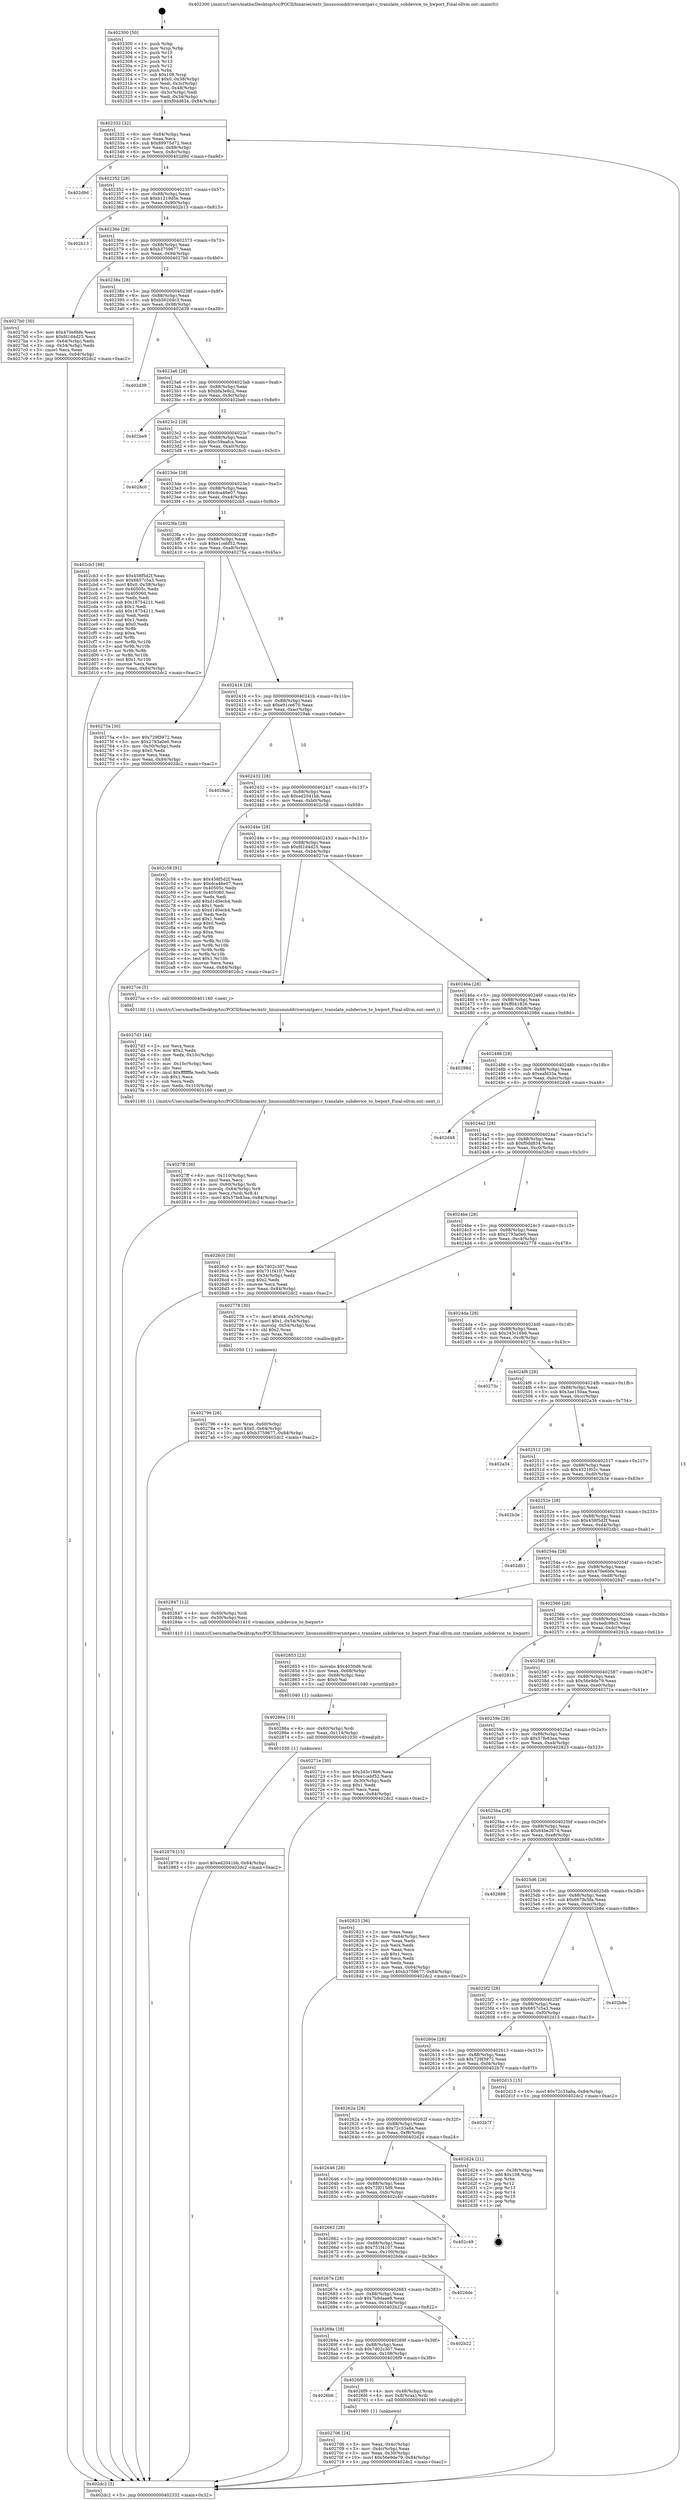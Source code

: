 digraph "0x402300" {
  label = "0x402300 (/mnt/c/Users/mathe/Desktop/tcc/POCII/binaries/extr_linuxsounddriversmtpav.c_translate_subdevice_to_hwport_Final-ollvm.out::main(0))"
  labelloc = "t"
  node[shape=record]

  Entry [label="",width=0.3,height=0.3,shape=circle,fillcolor=black,style=filled]
  "0x402332" [label="{
     0x402332 [32]\l
     | [instrs]\l
     &nbsp;&nbsp;0x402332 \<+6\>: mov -0x84(%rbp),%eax\l
     &nbsp;&nbsp;0x402338 \<+2\>: mov %eax,%ecx\l
     &nbsp;&nbsp;0x40233a \<+6\>: sub $0x89975d72,%ecx\l
     &nbsp;&nbsp;0x402340 \<+6\>: mov %eax,-0x88(%rbp)\l
     &nbsp;&nbsp;0x402346 \<+6\>: mov %ecx,-0x8c(%rbp)\l
     &nbsp;&nbsp;0x40234c \<+6\>: je 0000000000402d9d \<main+0xa9d\>\l
  }"]
  "0x402d9d" [label="{
     0x402d9d\l
  }", style=dashed]
  "0x402352" [label="{
     0x402352 [28]\l
     | [instrs]\l
     &nbsp;&nbsp;0x402352 \<+5\>: jmp 0000000000402357 \<main+0x57\>\l
     &nbsp;&nbsp;0x402357 \<+6\>: mov -0x88(%rbp),%eax\l
     &nbsp;&nbsp;0x40235d \<+5\>: sub $0xb1219d5e,%eax\l
     &nbsp;&nbsp;0x402362 \<+6\>: mov %eax,-0x90(%rbp)\l
     &nbsp;&nbsp;0x402368 \<+6\>: je 0000000000402b13 \<main+0x813\>\l
  }"]
  Exit [label="",width=0.3,height=0.3,shape=circle,fillcolor=black,style=filled,peripheries=2]
  "0x402b13" [label="{
     0x402b13\l
  }", style=dashed]
  "0x40236e" [label="{
     0x40236e [28]\l
     | [instrs]\l
     &nbsp;&nbsp;0x40236e \<+5\>: jmp 0000000000402373 \<main+0x73\>\l
     &nbsp;&nbsp;0x402373 \<+6\>: mov -0x88(%rbp),%eax\l
     &nbsp;&nbsp;0x402379 \<+5\>: sub $0xb3759677,%eax\l
     &nbsp;&nbsp;0x40237e \<+6\>: mov %eax,-0x94(%rbp)\l
     &nbsp;&nbsp;0x402384 \<+6\>: je 00000000004027b0 \<main+0x4b0\>\l
  }"]
  "0x402879" [label="{
     0x402879 [15]\l
     | [instrs]\l
     &nbsp;&nbsp;0x402879 \<+10\>: movl $0xed2041bb,-0x84(%rbp)\l
     &nbsp;&nbsp;0x402883 \<+5\>: jmp 0000000000402dc2 \<main+0xac2\>\l
  }"]
  "0x4027b0" [label="{
     0x4027b0 [30]\l
     | [instrs]\l
     &nbsp;&nbsp;0x4027b0 \<+5\>: mov $0x470e6bfe,%eax\l
     &nbsp;&nbsp;0x4027b5 \<+5\>: mov $0xfd1d4d25,%ecx\l
     &nbsp;&nbsp;0x4027ba \<+3\>: mov -0x64(%rbp),%edx\l
     &nbsp;&nbsp;0x4027bd \<+3\>: cmp -0x54(%rbp),%edx\l
     &nbsp;&nbsp;0x4027c0 \<+3\>: cmovl %ecx,%eax\l
     &nbsp;&nbsp;0x4027c3 \<+6\>: mov %eax,-0x84(%rbp)\l
     &nbsp;&nbsp;0x4027c9 \<+5\>: jmp 0000000000402dc2 \<main+0xac2\>\l
  }"]
  "0x40238a" [label="{
     0x40238a [28]\l
     | [instrs]\l
     &nbsp;&nbsp;0x40238a \<+5\>: jmp 000000000040238f \<main+0x8f\>\l
     &nbsp;&nbsp;0x40238f \<+6\>: mov -0x88(%rbp),%eax\l
     &nbsp;&nbsp;0x402395 \<+5\>: sub $0xb56204c3,%eax\l
     &nbsp;&nbsp;0x40239a \<+6\>: mov %eax,-0x98(%rbp)\l
     &nbsp;&nbsp;0x4023a0 \<+6\>: je 0000000000402d39 \<main+0xa39\>\l
  }"]
  "0x40286a" [label="{
     0x40286a [15]\l
     | [instrs]\l
     &nbsp;&nbsp;0x40286a \<+4\>: mov -0x60(%rbp),%rdi\l
     &nbsp;&nbsp;0x40286e \<+6\>: mov %eax,-0x114(%rbp)\l
     &nbsp;&nbsp;0x402874 \<+5\>: call 0000000000401030 \<free@plt\>\l
     | [calls]\l
     &nbsp;&nbsp;0x401030 \{1\} (unknown)\l
  }"]
  "0x402d39" [label="{
     0x402d39\l
  }", style=dashed]
  "0x4023a6" [label="{
     0x4023a6 [28]\l
     | [instrs]\l
     &nbsp;&nbsp;0x4023a6 \<+5\>: jmp 00000000004023ab \<main+0xab\>\l
     &nbsp;&nbsp;0x4023ab \<+6\>: mov -0x88(%rbp),%eax\l
     &nbsp;&nbsp;0x4023b1 \<+5\>: sub $0xbfa3e8c2,%eax\l
     &nbsp;&nbsp;0x4023b6 \<+6\>: mov %eax,-0x9c(%rbp)\l
     &nbsp;&nbsp;0x4023bc \<+6\>: je 0000000000402be9 \<main+0x8e9\>\l
  }"]
  "0x402853" [label="{
     0x402853 [23]\l
     | [instrs]\l
     &nbsp;&nbsp;0x402853 \<+10\>: movabs $0x4030d6,%rdi\l
     &nbsp;&nbsp;0x40285d \<+3\>: mov %eax,-0x68(%rbp)\l
     &nbsp;&nbsp;0x402860 \<+3\>: mov -0x68(%rbp),%esi\l
     &nbsp;&nbsp;0x402863 \<+2\>: mov $0x0,%al\l
     &nbsp;&nbsp;0x402865 \<+5\>: call 0000000000401040 \<printf@plt\>\l
     | [calls]\l
     &nbsp;&nbsp;0x401040 \{1\} (unknown)\l
  }"]
  "0x402be9" [label="{
     0x402be9\l
  }", style=dashed]
  "0x4023c2" [label="{
     0x4023c2 [28]\l
     | [instrs]\l
     &nbsp;&nbsp;0x4023c2 \<+5\>: jmp 00000000004023c7 \<main+0xc7\>\l
     &nbsp;&nbsp;0x4023c7 \<+6\>: mov -0x88(%rbp),%eax\l
     &nbsp;&nbsp;0x4023cd \<+5\>: sub $0xc59aafca,%eax\l
     &nbsp;&nbsp;0x4023d2 \<+6\>: mov %eax,-0xa0(%rbp)\l
     &nbsp;&nbsp;0x4023d8 \<+6\>: je 00000000004028c0 \<main+0x5c0\>\l
  }"]
  "0x4027ff" [label="{
     0x4027ff [36]\l
     | [instrs]\l
     &nbsp;&nbsp;0x4027ff \<+6\>: mov -0x110(%rbp),%ecx\l
     &nbsp;&nbsp;0x402805 \<+3\>: imul %eax,%ecx\l
     &nbsp;&nbsp;0x402808 \<+4\>: mov -0x60(%rbp),%rdi\l
     &nbsp;&nbsp;0x40280c \<+4\>: movslq -0x64(%rbp),%r8\l
     &nbsp;&nbsp;0x402810 \<+4\>: mov %ecx,(%rdi,%r8,4)\l
     &nbsp;&nbsp;0x402814 \<+10\>: movl $0x57fe83ea,-0x84(%rbp)\l
     &nbsp;&nbsp;0x40281e \<+5\>: jmp 0000000000402dc2 \<main+0xac2\>\l
  }"]
  "0x4028c0" [label="{
     0x4028c0\l
  }", style=dashed]
  "0x4023de" [label="{
     0x4023de [28]\l
     | [instrs]\l
     &nbsp;&nbsp;0x4023de \<+5\>: jmp 00000000004023e3 \<main+0xe3\>\l
     &nbsp;&nbsp;0x4023e3 \<+6\>: mov -0x88(%rbp),%eax\l
     &nbsp;&nbsp;0x4023e9 \<+5\>: sub $0xdca46e07,%eax\l
     &nbsp;&nbsp;0x4023ee \<+6\>: mov %eax,-0xa4(%rbp)\l
     &nbsp;&nbsp;0x4023f4 \<+6\>: je 0000000000402cb3 \<main+0x9b3\>\l
  }"]
  "0x4027d3" [label="{
     0x4027d3 [44]\l
     | [instrs]\l
     &nbsp;&nbsp;0x4027d3 \<+2\>: xor %ecx,%ecx\l
     &nbsp;&nbsp;0x4027d5 \<+5\>: mov $0x2,%edx\l
     &nbsp;&nbsp;0x4027da \<+6\>: mov %edx,-0x10c(%rbp)\l
     &nbsp;&nbsp;0x4027e0 \<+1\>: cltd\l
     &nbsp;&nbsp;0x4027e1 \<+6\>: mov -0x10c(%rbp),%esi\l
     &nbsp;&nbsp;0x4027e7 \<+2\>: idiv %esi\l
     &nbsp;&nbsp;0x4027e9 \<+6\>: imul $0xfffffffe,%edx,%edx\l
     &nbsp;&nbsp;0x4027ef \<+3\>: sub $0x1,%ecx\l
     &nbsp;&nbsp;0x4027f2 \<+2\>: sub %ecx,%edx\l
     &nbsp;&nbsp;0x4027f4 \<+6\>: mov %edx,-0x110(%rbp)\l
     &nbsp;&nbsp;0x4027fa \<+5\>: call 0000000000401160 \<next_i\>\l
     | [calls]\l
     &nbsp;&nbsp;0x401160 \{1\} (/mnt/c/Users/mathe/Desktop/tcc/POCII/binaries/extr_linuxsounddriversmtpav.c_translate_subdevice_to_hwport_Final-ollvm.out::next_i)\l
  }"]
  "0x402cb3" [label="{
     0x402cb3 [98]\l
     | [instrs]\l
     &nbsp;&nbsp;0x402cb3 \<+5\>: mov $0x458f5d2f,%eax\l
     &nbsp;&nbsp;0x402cb8 \<+5\>: mov $0x6857c5a3,%ecx\l
     &nbsp;&nbsp;0x402cbd \<+7\>: movl $0x0,-0x38(%rbp)\l
     &nbsp;&nbsp;0x402cc4 \<+7\>: mov 0x40505c,%edx\l
     &nbsp;&nbsp;0x402ccb \<+7\>: mov 0x405060,%esi\l
     &nbsp;&nbsp;0x402cd2 \<+2\>: mov %edx,%edi\l
     &nbsp;&nbsp;0x402cd4 \<+6\>: sub $0x18754211,%edi\l
     &nbsp;&nbsp;0x402cda \<+3\>: sub $0x1,%edi\l
     &nbsp;&nbsp;0x402cdd \<+6\>: add $0x18754211,%edi\l
     &nbsp;&nbsp;0x402ce3 \<+3\>: imul %edi,%edx\l
     &nbsp;&nbsp;0x402ce6 \<+3\>: and $0x1,%edx\l
     &nbsp;&nbsp;0x402ce9 \<+3\>: cmp $0x0,%edx\l
     &nbsp;&nbsp;0x402cec \<+4\>: sete %r8b\l
     &nbsp;&nbsp;0x402cf0 \<+3\>: cmp $0xa,%esi\l
     &nbsp;&nbsp;0x402cf3 \<+4\>: setl %r9b\l
     &nbsp;&nbsp;0x402cf7 \<+3\>: mov %r8b,%r10b\l
     &nbsp;&nbsp;0x402cfa \<+3\>: and %r9b,%r10b\l
     &nbsp;&nbsp;0x402cfd \<+3\>: xor %r9b,%r8b\l
     &nbsp;&nbsp;0x402d00 \<+3\>: or %r8b,%r10b\l
     &nbsp;&nbsp;0x402d03 \<+4\>: test $0x1,%r10b\l
     &nbsp;&nbsp;0x402d07 \<+3\>: cmovne %ecx,%eax\l
     &nbsp;&nbsp;0x402d0a \<+6\>: mov %eax,-0x84(%rbp)\l
     &nbsp;&nbsp;0x402d10 \<+5\>: jmp 0000000000402dc2 \<main+0xac2\>\l
  }"]
  "0x4023fa" [label="{
     0x4023fa [28]\l
     | [instrs]\l
     &nbsp;&nbsp;0x4023fa \<+5\>: jmp 00000000004023ff \<main+0xff\>\l
     &nbsp;&nbsp;0x4023ff \<+6\>: mov -0x88(%rbp),%eax\l
     &nbsp;&nbsp;0x402405 \<+5\>: sub $0xe1cebf52,%eax\l
     &nbsp;&nbsp;0x40240a \<+6\>: mov %eax,-0xa8(%rbp)\l
     &nbsp;&nbsp;0x402410 \<+6\>: je 000000000040275a \<main+0x45a\>\l
  }"]
  "0x402796" [label="{
     0x402796 [26]\l
     | [instrs]\l
     &nbsp;&nbsp;0x402796 \<+4\>: mov %rax,-0x60(%rbp)\l
     &nbsp;&nbsp;0x40279a \<+7\>: movl $0x0,-0x64(%rbp)\l
     &nbsp;&nbsp;0x4027a1 \<+10\>: movl $0xb3759677,-0x84(%rbp)\l
     &nbsp;&nbsp;0x4027ab \<+5\>: jmp 0000000000402dc2 \<main+0xac2\>\l
  }"]
  "0x40275a" [label="{
     0x40275a [30]\l
     | [instrs]\l
     &nbsp;&nbsp;0x40275a \<+5\>: mov $0x729f3972,%eax\l
     &nbsp;&nbsp;0x40275f \<+5\>: mov $0x2793a0e0,%ecx\l
     &nbsp;&nbsp;0x402764 \<+3\>: mov -0x30(%rbp),%edx\l
     &nbsp;&nbsp;0x402767 \<+3\>: cmp $0x0,%edx\l
     &nbsp;&nbsp;0x40276a \<+3\>: cmove %ecx,%eax\l
     &nbsp;&nbsp;0x40276d \<+6\>: mov %eax,-0x84(%rbp)\l
     &nbsp;&nbsp;0x402773 \<+5\>: jmp 0000000000402dc2 \<main+0xac2\>\l
  }"]
  "0x402416" [label="{
     0x402416 [28]\l
     | [instrs]\l
     &nbsp;&nbsp;0x402416 \<+5\>: jmp 000000000040241b \<main+0x11b\>\l
     &nbsp;&nbsp;0x40241b \<+6\>: mov -0x88(%rbp),%eax\l
     &nbsp;&nbsp;0x402421 \<+5\>: sub $0xe91ce670,%eax\l
     &nbsp;&nbsp;0x402426 \<+6\>: mov %eax,-0xac(%rbp)\l
     &nbsp;&nbsp;0x40242c \<+6\>: je 00000000004029ab \<main+0x6ab\>\l
  }"]
  "0x402706" [label="{
     0x402706 [24]\l
     | [instrs]\l
     &nbsp;&nbsp;0x402706 \<+3\>: mov %eax,-0x4c(%rbp)\l
     &nbsp;&nbsp;0x402709 \<+3\>: mov -0x4c(%rbp),%eax\l
     &nbsp;&nbsp;0x40270c \<+3\>: mov %eax,-0x30(%rbp)\l
     &nbsp;&nbsp;0x40270f \<+10\>: movl $0x56e9de79,-0x84(%rbp)\l
     &nbsp;&nbsp;0x402719 \<+5\>: jmp 0000000000402dc2 \<main+0xac2\>\l
  }"]
  "0x4029ab" [label="{
     0x4029ab\l
  }", style=dashed]
  "0x402432" [label="{
     0x402432 [28]\l
     | [instrs]\l
     &nbsp;&nbsp;0x402432 \<+5\>: jmp 0000000000402437 \<main+0x137\>\l
     &nbsp;&nbsp;0x402437 \<+6\>: mov -0x88(%rbp),%eax\l
     &nbsp;&nbsp;0x40243d \<+5\>: sub $0xed2041bb,%eax\l
     &nbsp;&nbsp;0x402442 \<+6\>: mov %eax,-0xb0(%rbp)\l
     &nbsp;&nbsp;0x402448 \<+6\>: je 0000000000402c58 \<main+0x958\>\l
  }"]
  "0x4026b6" [label="{
     0x4026b6\l
  }", style=dashed]
  "0x402c58" [label="{
     0x402c58 [91]\l
     | [instrs]\l
     &nbsp;&nbsp;0x402c58 \<+5\>: mov $0x458f5d2f,%eax\l
     &nbsp;&nbsp;0x402c5d \<+5\>: mov $0xdca46e07,%ecx\l
     &nbsp;&nbsp;0x402c62 \<+7\>: mov 0x40505c,%edx\l
     &nbsp;&nbsp;0x402c69 \<+7\>: mov 0x405060,%esi\l
     &nbsp;&nbsp;0x402c70 \<+2\>: mov %edx,%edi\l
     &nbsp;&nbsp;0x402c72 \<+6\>: add $0xd1d0ecb4,%edi\l
     &nbsp;&nbsp;0x402c78 \<+3\>: sub $0x1,%edi\l
     &nbsp;&nbsp;0x402c7b \<+6\>: sub $0xd1d0ecb4,%edi\l
     &nbsp;&nbsp;0x402c81 \<+3\>: imul %edi,%edx\l
     &nbsp;&nbsp;0x402c84 \<+3\>: and $0x1,%edx\l
     &nbsp;&nbsp;0x402c87 \<+3\>: cmp $0x0,%edx\l
     &nbsp;&nbsp;0x402c8a \<+4\>: sete %r8b\l
     &nbsp;&nbsp;0x402c8e \<+3\>: cmp $0xa,%esi\l
     &nbsp;&nbsp;0x402c91 \<+4\>: setl %r9b\l
     &nbsp;&nbsp;0x402c95 \<+3\>: mov %r8b,%r10b\l
     &nbsp;&nbsp;0x402c98 \<+3\>: and %r9b,%r10b\l
     &nbsp;&nbsp;0x402c9b \<+3\>: xor %r9b,%r8b\l
     &nbsp;&nbsp;0x402c9e \<+3\>: or %r8b,%r10b\l
     &nbsp;&nbsp;0x402ca1 \<+4\>: test $0x1,%r10b\l
     &nbsp;&nbsp;0x402ca5 \<+3\>: cmovne %ecx,%eax\l
     &nbsp;&nbsp;0x402ca8 \<+6\>: mov %eax,-0x84(%rbp)\l
     &nbsp;&nbsp;0x402cae \<+5\>: jmp 0000000000402dc2 \<main+0xac2\>\l
  }"]
  "0x40244e" [label="{
     0x40244e [28]\l
     | [instrs]\l
     &nbsp;&nbsp;0x40244e \<+5\>: jmp 0000000000402453 \<main+0x153\>\l
     &nbsp;&nbsp;0x402453 \<+6\>: mov -0x88(%rbp),%eax\l
     &nbsp;&nbsp;0x402459 \<+5\>: sub $0xfd1d4d25,%eax\l
     &nbsp;&nbsp;0x40245e \<+6\>: mov %eax,-0xb4(%rbp)\l
     &nbsp;&nbsp;0x402464 \<+6\>: je 00000000004027ce \<main+0x4ce\>\l
  }"]
  "0x4026f9" [label="{
     0x4026f9 [13]\l
     | [instrs]\l
     &nbsp;&nbsp;0x4026f9 \<+4\>: mov -0x48(%rbp),%rax\l
     &nbsp;&nbsp;0x4026fd \<+4\>: mov 0x8(%rax),%rdi\l
     &nbsp;&nbsp;0x402701 \<+5\>: call 0000000000401060 \<atoi@plt\>\l
     | [calls]\l
     &nbsp;&nbsp;0x401060 \{1\} (unknown)\l
  }"]
  "0x4027ce" [label="{
     0x4027ce [5]\l
     | [instrs]\l
     &nbsp;&nbsp;0x4027ce \<+5\>: call 0000000000401160 \<next_i\>\l
     | [calls]\l
     &nbsp;&nbsp;0x401160 \{1\} (/mnt/c/Users/mathe/Desktop/tcc/POCII/binaries/extr_linuxsounddriversmtpav.c_translate_subdevice_to_hwport_Final-ollvm.out::next_i)\l
  }"]
  "0x40246a" [label="{
     0x40246a [28]\l
     | [instrs]\l
     &nbsp;&nbsp;0x40246a \<+5\>: jmp 000000000040246f \<main+0x16f\>\l
     &nbsp;&nbsp;0x40246f \<+6\>: mov -0x88(%rbp),%eax\l
     &nbsp;&nbsp;0x402475 \<+5\>: sub $0xff041826,%eax\l
     &nbsp;&nbsp;0x40247a \<+6\>: mov %eax,-0xb8(%rbp)\l
     &nbsp;&nbsp;0x402480 \<+6\>: je 000000000040298d \<main+0x68d\>\l
  }"]
  "0x40269a" [label="{
     0x40269a [28]\l
     | [instrs]\l
     &nbsp;&nbsp;0x40269a \<+5\>: jmp 000000000040269f \<main+0x39f\>\l
     &nbsp;&nbsp;0x40269f \<+6\>: mov -0x88(%rbp),%eax\l
     &nbsp;&nbsp;0x4026a5 \<+5\>: sub $0x7d02c307,%eax\l
     &nbsp;&nbsp;0x4026aa \<+6\>: mov %eax,-0x108(%rbp)\l
     &nbsp;&nbsp;0x4026b0 \<+6\>: je 00000000004026f9 \<main+0x3f9\>\l
  }"]
  "0x40298d" [label="{
     0x40298d\l
  }", style=dashed]
  "0x402486" [label="{
     0x402486 [28]\l
     | [instrs]\l
     &nbsp;&nbsp;0x402486 \<+5\>: jmp 000000000040248b \<main+0x18b\>\l
     &nbsp;&nbsp;0x40248b \<+6\>: mov -0x88(%rbp),%eax\l
     &nbsp;&nbsp;0x402491 \<+5\>: sub $0xeafd33a,%eax\l
     &nbsp;&nbsp;0x402496 \<+6\>: mov %eax,-0xbc(%rbp)\l
     &nbsp;&nbsp;0x40249c \<+6\>: je 0000000000402d48 \<main+0xa48\>\l
  }"]
  "0x402b22" [label="{
     0x402b22\l
  }", style=dashed]
  "0x402d48" [label="{
     0x402d48\l
  }", style=dashed]
  "0x4024a2" [label="{
     0x4024a2 [28]\l
     | [instrs]\l
     &nbsp;&nbsp;0x4024a2 \<+5\>: jmp 00000000004024a7 \<main+0x1a7\>\l
     &nbsp;&nbsp;0x4024a7 \<+6\>: mov -0x88(%rbp),%eax\l
     &nbsp;&nbsp;0x4024ad \<+5\>: sub $0xf0dd834,%eax\l
     &nbsp;&nbsp;0x4024b2 \<+6\>: mov %eax,-0xc0(%rbp)\l
     &nbsp;&nbsp;0x4024b8 \<+6\>: je 00000000004026c0 \<main+0x3c0\>\l
  }"]
  "0x40267e" [label="{
     0x40267e [28]\l
     | [instrs]\l
     &nbsp;&nbsp;0x40267e \<+5\>: jmp 0000000000402683 \<main+0x383\>\l
     &nbsp;&nbsp;0x402683 \<+6\>: mov -0x88(%rbp),%eax\l
     &nbsp;&nbsp;0x402689 \<+5\>: sub $0x7b9daae8,%eax\l
     &nbsp;&nbsp;0x40268e \<+6\>: mov %eax,-0x104(%rbp)\l
     &nbsp;&nbsp;0x402694 \<+6\>: je 0000000000402b22 \<main+0x822\>\l
  }"]
  "0x4026c0" [label="{
     0x4026c0 [30]\l
     | [instrs]\l
     &nbsp;&nbsp;0x4026c0 \<+5\>: mov $0x7d02c307,%eax\l
     &nbsp;&nbsp;0x4026c5 \<+5\>: mov $0x751f4107,%ecx\l
     &nbsp;&nbsp;0x4026ca \<+3\>: mov -0x34(%rbp),%edx\l
     &nbsp;&nbsp;0x4026cd \<+3\>: cmp $0x2,%edx\l
     &nbsp;&nbsp;0x4026d0 \<+3\>: cmovne %ecx,%eax\l
     &nbsp;&nbsp;0x4026d3 \<+6\>: mov %eax,-0x84(%rbp)\l
     &nbsp;&nbsp;0x4026d9 \<+5\>: jmp 0000000000402dc2 \<main+0xac2\>\l
  }"]
  "0x4024be" [label="{
     0x4024be [28]\l
     | [instrs]\l
     &nbsp;&nbsp;0x4024be \<+5\>: jmp 00000000004024c3 \<main+0x1c3\>\l
     &nbsp;&nbsp;0x4024c3 \<+6\>: mov -0x88(%rbp),%eax\l
     &nbsp;&nbsp;0x4024c9 \<+5\>: sub $0x2793a0e0,%eax\l
     &nbsp;&nbsp;0x4024ce \<+6\>: mov %eax,-0xc4(%rbp)\l
     &nbsp;&nbsp;0x4024d4 \<+6\>: je 0000000000402778 \<main+0x478\>\l
  }"]
  "0x402dc2" [label="{
     0x402dc2 [5]\l
     | [instrs]\l
     &nbsp;&nbsp;0x402dc2 \<+5\>: jmp 0000000000402332 \<main+0x32\>\l
  }"]
  "0x402300" [label="{
     0x402300 [50]\l
     | [instrs]\l
     &nbsp;&nbsp;0x402300 \<+1\>: push %rbp\l
     &nbsp;&nbsp;0x402301 \<+3\>: mov %rsp,%rbp\l
     &nbsp;&nbsp;0x402304 \<+2\>: push %r15\l
     &nbsp;&nbsp;0x402306 \<+2\>: push %r14\l
     &nbsp;&nbsp;0x402308 \<+2\>: push %r13\l
     &nbsp;&nbsp;0x40230a \<+2\>: push %r12\l
     &nbsp;&nbsp;0x40230c \<+1\>: push %rbx\l
     &nbsp;&nbsp;0x40230d \<+7\>: sub $0x108,%rsp\l
     &nbsp;&nbsp;0x402314 \<+7\>: movl $0x0,-0x38(%rbp)\l
     &nbsp;&nbsp;0x40231b \<+3\>: mov %edi,-0x3c(%rbp)\l
     &nbsp;&nbsp;0x40231e \<+4\>: mov %rsi,-0x48(%rbp)\l
     &nbsp;&nbsp;0x402322 \<+3\>: mov -0x3c(%rbp),%edi\l
     &nbsp;&nbsp;0x402325 \<+3\>: mov %edi,-0x34(%rbp)\l
     &nbsp;&nbsp;0x402328 \<+10\>: movl $0xf0dd834,-0x84(%rbp)\l
  }"]
  "0x4026de" [label="{
     0x4026de\l
  }", style=dashed]
  "0x402778" [label="{
     0x402778 [30]\l
     | [instrs]\l
     &nbsp;&nbsp;0x402778 \<+7\>: movl $0x64,-0x50(%rbp)\l
     &nbsp;&nbsp;0x40277f \<+7\>: movl $0x1,-0x54(%rbp)\l
     &nbsp;&nbsp;0x402786 \<+4\>: movslq -0x54(%rbp),%rax\l
     &nbsp;&nbsp;0x40278a \<+4\>: shl $0x2,%rax\l
     &nbsp;&nbsp;0x40278e \<+3\>: mov %rax,%rdi\l
     &nbsp;&nbsp;0x402791 \<+5\>: call 0000000000401050 \<malloc@plt\>\l
     | [calls]\l
     &nbsp;&nbsp;0x401050 \{1\} (unknown)\l
  }"]
  "0x4024da" [label="{
     0x4024da [28]\l
     | [instrs]\l
     &nbsp;&nbsp;0x4024da \<+5\>: jmp 00000000004024df \<main+0x1df\>\l
     &nbsp;&nbsp;0x4024df \<+6\>: mov -0x88(%rbp),%eax\l
     &nbsp;&nbsp;0x4024e5 \<+5\>: sub $0x345c16b6,%eax\l
     &nbsp;&nbsp;0x4024ea \<+6\>: mov %eax,-0xc8(%rbp)\l
     &nbsp;&nbsp;0x4024f0 \<+6\>: je 000000000040273c \<main+0x43c\>\l
  }"]
  "0x402662" [label="{
     0x402662 [28]\l
     | [instrs]\l
     &nbsp;&nbsp;0x402662 \<+5\>: jmp 0000000000402667 \<main+0x367\>\l
     &nbsp;&nbsp;0x402667 \<+6\>: mov -0x88(%rbp),%eax\l
     &nbsp;&nbsp;0x40266d \<+5\>: sub $0x751f4107,%eax\l
     &nbsp;&nbsp;0x402672 \<+6\>: mov %eax,-0x100(%rbp)\l
     &nbsp;&nbsp;0x402678 \<+6\>: je 00000000004026de \<main+0x3de\>\l
  }"]
  "0x40273c" [label="{
     0x40273c\l
  }", style=dashed]
  "0x4024f6" [label="{
     0x4024f6 [28]\l
     | [instrs]\l
     &nbsp;&nbsp;0x4024f6 \<+5\>: jmp 00000000004024fb \<main+0x1fb\>\l
     &nbsp;&nbsp;0x4024fb \<+6\>: mov -0x88(%rbp),%eax\l
     &nbsp;&nbsp;0x402501 \<+5\>: sub $0x3ae150aa,%eax\l
     &nbsp;&nbsp;0x402506 \<+6\>: mov %eax,-0xcc(%rbp)\l
     &nbsp;&nbsp;0x40250c \<+6\>: je 0000000000402a34 \<main+0x734\>\l
  }"]
  "0x402c49" [label="{
     0x402c49\l
  }", style=dashed]
  "0x402a34" [label="{
     0x402a34\l
  }", style=dashed]
  "0x402512" [label="{
     0x402512 [28]\l
     | [instrs]\l
     &nbsp;&nbsp;0x402512 \<+5\>: jmp 0000000000402517 \<main+0x217\>\l
     &nbsp;&nbsp;0x402517 \<+6\>: mov -0x88(%rbp),%eax\l
     &nbsp;&nbsp;0x40251d \<+5\>: sub $0x4521f02c,%eax\l
     &nbsp;&nbsp;0x402522 \<+6\>: mov %eax,-0xd0(%rbp)\l
     &nbsp;&nbsp;0x402528 \<+6\>: je 0000000000402b3e \<main+0x83e\>\l
  }"]
  "0x402646" [label="{
     0x402646 [28]\l
     | [instrs]\l
     &nbsp;&nbsp;0x402646 \<+5\>: jmp 000000000040264b \<main+0x34b\>\l
     &nbsp;&nbsp;0x40264b \<+6\>: mov -0x88(%rbp),%eax\l
     &nbsp;&nbsp;0x402651 \<+5\>: sub $0x72f015d9,%eax\l
     &nbsp;&nbsp;0x402656 \<+6\>: mov %eax,-0xfc(%rbp)\l
     &nbsp;&nbsp;0x40265c \<+6\>: je 0000000000402c49 \<main+0x949\>\l
  }"]
  "0x402b3e" [label="{
     0x402b3e\l
  }", style=dashed]
  "0x40252e" [label="{
     0x40252e [28]\l
     | [instrs]\l
     &nbsp;&nbsp;0x40252e \<+5\>: jmp 0000000000402533 \<main+0x233\>\l
     &nbsp;&nbsp;0x402533 \<+6\>: mov -0x88(%rbp),%eax\l
     &nbsp;&nbsp;0x402539 \<+5\>: sub $0x458f5d2f,%eax\l
     &nbsp;&nbsp;0x40253e \<+6\>: mov %eax,-0xd4(%rbp)\l
     &nbsp;&nbsp;0x402544 \<+6\>: je 0000000000402db1 \<main+0xab1\>\l
  }"]
  "0x402d24" [label="{
     0x402d24 [21]\l
     | [instrs]\l
     &nbsp;&nbsp;0x402d24 \<+3\>: mov -0x38(%rbp),%eax\l
     &nbsp;&nbsp;0x402d27 \<+7\>: add $0x108,%rsp\l
     &nbsp;&nbsp;0x402d2e \<+1\>: pop %rbx\l
     &nbsp;&nbsp;0x402d2f \<+2\>: pop %r12\l
     &nbsp;&nbsp;0x402d31 \<+2\>: pop %r13\l
     &nbsp;&nbsp;0x402d33 \<+2\>: pop %r14\l
     &nbsp;&nbsp;0x402d35 \<+2\>: pop %r15\l
     &nbsp;&nbsp;0x402d37 \<+1\>: pop %rbp\l
     &nbsp;&nbsp;0x402d38 \<+1\>: ret\l
  }"]
  "0x402db1" [label="{
     0x402db1\l
  }", style=dashed]
  "0x40254a" [label="{
     0x40254a [28]\l
     | [instrs]\l
     &nbsp;&nbsp;0x40254a \<+5\>: jmp 000000000040254f \<main+0x24f\>\l
     &nbsp;&nbsp;0x40254f \<+6\>: mov -0x88(%rbp),%eax\l
     &nbsp;&nbsp;0x402555 \<+5\>: sub $0x470e6bfe,%eax\l
     &nbsp;&nbsp;0x40255a \<+6\>: mov %eax,-0xd8(%rbp)\l
     &nbsp;&nbsp;0x402560 \<+6\>: je 0000000000402847 \<main+0x547\>\l
  }"]
  "0x40262a" [label="{
     0x40262a [28]\l
     | [instrs]\l
     &nbsp;&nbsp;0x40262a \<+5\>: jmp 000000000040262f \<main+0x32f\>\l
     &nbsp;&nbsp;0x40262f \<+6\>: mov -0x88(%rbp),%eax\l
     &nbsp;&nbsp;0x402635 \<+5\>: sub $0x72c33a8a,%eax\l
     &nbsp;&nbsp;0x40263a \<+6\>: mov %eax,-0xf8(%rbp)\l
     &nbsp;&nbsp;0x402640 \<+6\>: je 0000000000402d24 \<main+0xa24\>\l
  }"]
  "0x402847" [label="{
     0x402847 [12]\l
     | [instrs]\l
     &nbsp;&nbsp;0x402847 \<+4\>: mov -0x60(%rbp),%rdi\l
     &nbsp;&nbsp;0x40284b \<+3\>: mov -0x50(%rbp),%esi\l
     &nbsp;&nbsp;0x40284e \<+5\>: call 0000000000401410 \<translate_subdevice_to_hwport\>\l
     | [calls]\l
     &nbsp;&nbsp;0x401410 \{1\} (/mnt/c/Users/mathe/Desktop/tcc/POCII/binaries/extr_linuxsounddriversmtpav.c_translate_subdevice_to_hwport_Final-ollvm.out::translate_subdevice_to_hwport)\l
  }"]
  "0x402566" [label="{
     0x402566 [28]\l
     | [instrs]\l
     &nbsp;&nbsp;0x402566 \<+5\>: jmp 000000000040256b \<main+0x26b\>\l
     &nbsp;&nbsp;0x40256b \<+6\>: mov -0x88(%rbp),%eax\l
     &nbsp;&nbsp;0x402571 \<+5\>: sub $0x4edc98c3,%eax\l
     &nbsp;&nbsp;0x402576 \<+6\>: mov %eax,-0xdc(%rbp)\l
     &nbsp;&nbsp;0x40257c \<+6\>: je 000000000040291b \<main+0x61b\>\l
  }"]
  "0x402b7f" [label="{
     0x402b7f\l
  }", style=dashed]
  "0x40291b" [label="{
     0x40291b\l
  }", style=dashed]
  "0x402582" [label="{
     0x402582 [28]\l
     | [instrs]\l
     &nbsp;&nbsp;0x402582 \<+5\>: jmp 0000000000402587 \<main+0x287\>\l
     &nbsp;&nbsp;0x402587 \<+6\>: mov -0x88(%rbp),%eax\l
     &nbsp;&nbsp;0x40258d \<+5\>: sub $0x56e9de79,%eax\l
     &nbsp;&nbsp;0x402592 \<+6\>: mov %eax,-0xe0(%rbp)\l
     &nbsp;&nbsp;0x402598 \<+6\>: je 000000000040271e \<main+0x41e\>\l
  }"]
  "0x40260e" [label="{
     0x40260e [28]\l
     | [instrs]\l
     &nbsp;&nbsp;0x40260e \<+5\>: jmp 0000000000402613 \<main+0x313\>\l
     &nbsp;&nbsp;0x402613 \<+6\>: mov -0x88(%rbp),%eax\l
     &nbsp;&nbsp;0x402619 \<+5\>: sub $0x729f3972,%eax\l
     &nbsp;&nbsp;0x40261e \<+6\>: mov %eax,-0xf4(%rbp)\l
     &nbsp;&nbsp;0x402624 \<+6\>: je 0000000000402b7f \<main+0x87f\>\l
  }"]
  "0x40271e" [label="{
     0x40271e [30]\l
     | [instrs]\l
     &nbsp;&nbsp;0x40271e \<+5\>: mov $0x345c16b6,%eax\l
     &nbsp;&nbsp;0x402723 \<+5\>: mov $0xe1cebf52,%ecx\l
     &nbsp;&nbsp;0x402728 \<+3\>: mov -0x30(%rbp),%edx\l
     &nbsp;&nbsp;0x40272b \<+3\>: cmp $0x1,%edx\l
     &nbsp;&nbsp;0x40272e \<+3\>: cmovl %ecx,%eax\l
     &nbsp;&nbsp;0x402731 \<+6\>: mov %eax,-0x84(%rbp)\l
     &nbsp;&nbsp;0x402737 \<+5\>: jmp 0000000000402dc2 \<main+0xac2\>\l
  }"]
  "0x40259e" [label="{
     0x40259e [28]\l
     | [instrs]\l
     &nbsp;&nbsp;0x40259e \<+5\>: jmp 00000000004025a3 \<main+0x2a3\>\l
     &nbsp;&nbsp;0x4025a3 \<+6\>: mov -0x88(%rbp),%eax\l
     &nbsp;&nbsp;0x4025a9 \<+5\>: sub $0x57fe83ea,%eax\l
     &nbsp;&nbsp;0x4025ae \<+6\>: mov %eax,-0xe4(%rbp)\l
     &nbsp;&nbsp;0x4025b4 \<+6\>: je 0000000000402823 \<main+0x523\>\l
  }"]
  "0x402d15" [label="{
     0x402d15 [15]\l
     | [instrs]\l
     &nbsp;&nbsp;0x402d15 \<+10\>: movl $0x72c33a8a,-0x84(%rbp)\l
     &nbsp;&nbsp;0x402d1f \<+5\>: jmp 0000000000402dc2 \<main+0xac2\>\l
  }"]
  "0x402823" [label="{
     0x402823 [36]\l
     | [instrs]\l
     &nbsp;&nbsp;0x402823 \<+2\>: xor %eax,%eax\l
     &nbsp;&nbsp;0x402825 \<+3\>: mov -0x64(%rbp),%ecx\l
     &nbsp;&nbsp;0x402828 \<+2\>: mov %eax,%edx\l
     &nbsp;&nbsp;0x40282a \<+2\>: sub %ecx,%edx\l
     &nbsp;&nbsp;0x40282c \<+2\>: mov %eax,%ecx\l
     &nbsp;&nbsp;0x40282e \<+3\>: sub $0x1,%ecx\l
     &nbsp;&nbsp;0x402831 \<+2\>: add %ecx,%edx\l
     &nbsp;&nbsp;0x402833 \<+2\>: sub %edx,%eax\l
     &nbsp;&nbsp;0x402835 \<+3\>: mov %eax,-0x64(%rbp)\l
     &nbsp;&nbsp;0x402838 \<+10\>: movl $0xb3759677,-0x84(%rbp)\l
     &nbsp;&nbsp;0x402842 \<+5\>: jmp 0000000000402dc2 \<main+0xac2\>\l
  }"]
  "0x4025ba" [label="{
     0x4025ba [28]\l
     | [instrs]\l
     &nbsp;&nbsp;0x4025ba \<+5\>: jmp 00000000004025bf \<main+0x2bf\>\l
     &nbsp;&nbsp;0x4025bf \<+6\>: mov -0x88(%rbp),%eax\l
     &nbsp;&nbsp;0x4025c5 \<+5\>: sub $0x64be2674,%eax\l
     &nbsp;&nbsp;0x4025ca \<+6\>: mov %eax,-0xe8(%rbp)\l
     &nbsp;&nbsp;0x4025d0 \<+6\>: je 0000000000402888 \<main+0x588\>\l
  }"]
  "0x4025f2" [label="{
     0x4025f2 [28]\l
     | [instrs]\l
     &nbsp;&nbsp;0x4025f2 \<+5\>: jmp 00000000004025f7 \<main+0x2f7\>\l
     &nbsp;&nbsp;0x4025f7 \<+6\>: mov -0x88(%rbp),%eax\l
     &nbsp;&nbsp;0x4025fd \<+5\>: sub $0x6857c5a3,%eax\l
     &nbsp;&nbsp;0x402602 \<+6\>: mov %eax,-0xf0(%rbp)\l
     &nbsp;&nbsp;0x402608 \<+6\>: je 0000000000402d15 \<main+0xa15\>\l
  }"]
  "0x402888" [label="{
     0x402888\l
  }", style=dashed]
  "0x4025d6" [label="{
     0x4025d6 [28]\l
     | [instrs]\l
     &nbsp;&nbsp;0x4025d6 \<+5\>: jmp 00000000004025db \<main+0x2db\>\l
     &nbsp;&nbsp;0x4025db \<+6\>: mov -0x88(%rbp),%eax\l
     &nbsp;&nbsp;0x4025e1 \<+5\>: sub $0x6679c5fa,%eax\l
     &nbsp;&nbsp;0x4025e6 \<+6\>: mov %eax,-0xec(%rbp)\l
     &nbsp;&nbsp;0x4025ec \<+6\>: je 0000000000402b8e \<main+0x88e\>\l
  }"]
  "0x402b8e" [label="{
     0x402b8e\l
  }", style=dashed]
  Entry -> "0x402300" [label=" 1"]
  "0x402332" -> "0x402d9d" [label=" 0"]
  "0x402332" -> "0x402352" [label=" 14"]
  "0x402d24" -> Exit [label=" 1"]
  "0x402352" -> "0x402b13" [label=" 0"]
  "0x402352" -> "0x40236e" [label=" 14"]
  "0x402d15" -> "0x402dc2" [label=" 1"]
  "0x40236e" -> "0x4027b0" [label=" 2"]
  "0x40236e" -> "0x40238a" [label=" 12"]
  "0x402cb3" -> "0x402dc2" [label=" 1"]
  "0x40238a" -> "0x402d39" [label=" 0"]
  "0x40238a" -> "0x4023a6" [label=" 12"]
  "0x402c58" -> "0x402dc2" [label=" 1"]
  "0x4023a6" -> "0x402be9" [label=" 0"]
  "0x4023a6" -> "0x4023c2" [label=" 12"]
  "0x402879" -> "0x402dc2" [label=" 1"]
  "0x4023c2" -> "0x4028c0" [label=" 0"]
  "0x4023c2" -> "0x4023de" [label=" 12"]
  "0x40286a" -> "0x402879" [label=" 1"]
  "0x4023de" -> "0x402cb3" [label=" 1"]
  "0x4023de" -> "0x4023fa" [label=" 11"]
  "0x402853" -> "0x40286a" [label=" 1"]
  "0x4023fa" -> "0x40275a" [label=" 1"]
  "0x4023fa" -> "0x402416" [label=" 10"]
  "0x402847" -> "0x402853" [label=" 1"]
  "0x402416" -> "0x4029ab" [label=" 0"]
  "0x402416" -> "0x402432" [label=" 10"]
  "0x402823" -> "0x402dc2" [label=" 1"]
  "0x402432" -> "0x402c58" [label=" 1"]
  "0x402432" -> "0x40244e" [label=" 9"]
  "0x4027ff" -> "0x402dc2" [label=" 1"]
  "0x40244e" -> "0x4027ce" [label=" 1"]
  "0x40244e" -> "0x40246a" [label=" 8"]
  "0x4027d3" -> "0x4027ff" [label=" 1"]
  "0x40246a" -> "0x40298d" [label=" 0"]
  "0x40246a" -> "0x402486" [label=" 8"]
  "0x4027b0" -> "0x402dc2" [label=" 2"]
  "0x402486" -> "0x402d48" [label=" 0"]
  "0x402486" -> "0x4024a2" [label=" 8"]
  "0x402796" -> "0x402dc2" [label=" 1"]
  "0x4024a2" -> "0x4026c0" [label=" 1"]
  "0x4024a2" -> "0x4024be" [label=" 7"]
  "0x4026c0" -> "0x402dc2" [label=" 1"]
  "0x402300" -> "0x402332" [label=" 1"]
  "0x402dc2" -> "0x402332" [label=" 13"]
  "0x40275a" -> "0x402dc2" [label=" 1"]
  "0x4024be" -> "0x402778" [label=" 1"]
  "0x4024be" -> "0x4024da" [label=" 6"]
  "0x40271e" -> "0x402dc2" [label=" 1"]
  "0x4024da" -> "0x40273c" [label=" 0"]
  "0x4024da" -> "0x4024f6" [label=" 6"]
  "0x4026f9" -> "0x402706" [label=" 1"]
  "0x4024f6" -> "0x402a34" [label=" 0"]
  "0x4024f6" -> "0x402512" [label=" 6"]
  "0x40269a" -> "0x4026b6" [label=" 0"]
  "0x402512" -> "0x402b3e" [label=" 0"]
  "0x402512" -> "0x40252e" [label=" 6"]
  "0x4027ce" -> "0x4027d3" [label=" 1"]
  "0x40252e" -> "0x402db1" [label=" 0"]
  "0x40252e" -> "0x40254a" [label=" 6"]
  "0x40267e" -> "0x40269a" [label=" 1"]
  "0x40254a" -> "0x402847" [label=" 1"]
  "0x40254a" -> "0x402566" [label=" 5"]
  "0x402778" -> "0x402796" [label=" 1"]
  "0x402566" -> "0x40291b" [label=" 0"]
  "0x402566" -> "0x402582" [label=" 5"]
  "0x402662" -> "0x40267e" [label=" 1"]
  "0x402582" -> "0x40271e" [label=" 1"]
  "0x402582" -> "0x40259e" [label=" 4"]
  "0x402706" -> "0x402dc2" [label=" 1"]
  "0x40259e" -> "0x402823" [label=" 1"]
  "0x40259e" -> "0x4025ba" [label=" 3"]
  "0x402646" -> "0x402662" [label=" 1"]
  "0x4025ba" -> "0x402888" [label=" 0"]
  "0x4025ba" -> "0x4025d6" [label=" 3"]
  "0x40269a" -> "0x4026f9" [label=" 1"]
  "0x4025d6" -> "0x402b8e" [label=" 0"]
  "0x4025d6" -> "0x4025f2" [label=" 3"]
  "0x402646" -> "0x402c49" [label=" 0"]
  "0x4025f2" -> "0x402d15" [label=" 1"]
  "0x4025f2" -> "0x40260e" [label=" 2"]
  "0x402662" -> "0x4026de" [label=" 0"]
  "0x40260e" -> "0x402b7f" [label=" 0"]
  "0x40260e" -> "0x40262a" [label=" 2"]
  "0x40267e" -> "0x402b22" [label=" 0"]
  "0x40262a" -> "0x402d24" [label=" 1"]
  "0x40262a" -> "0x402646" [label=" 1"]
}
